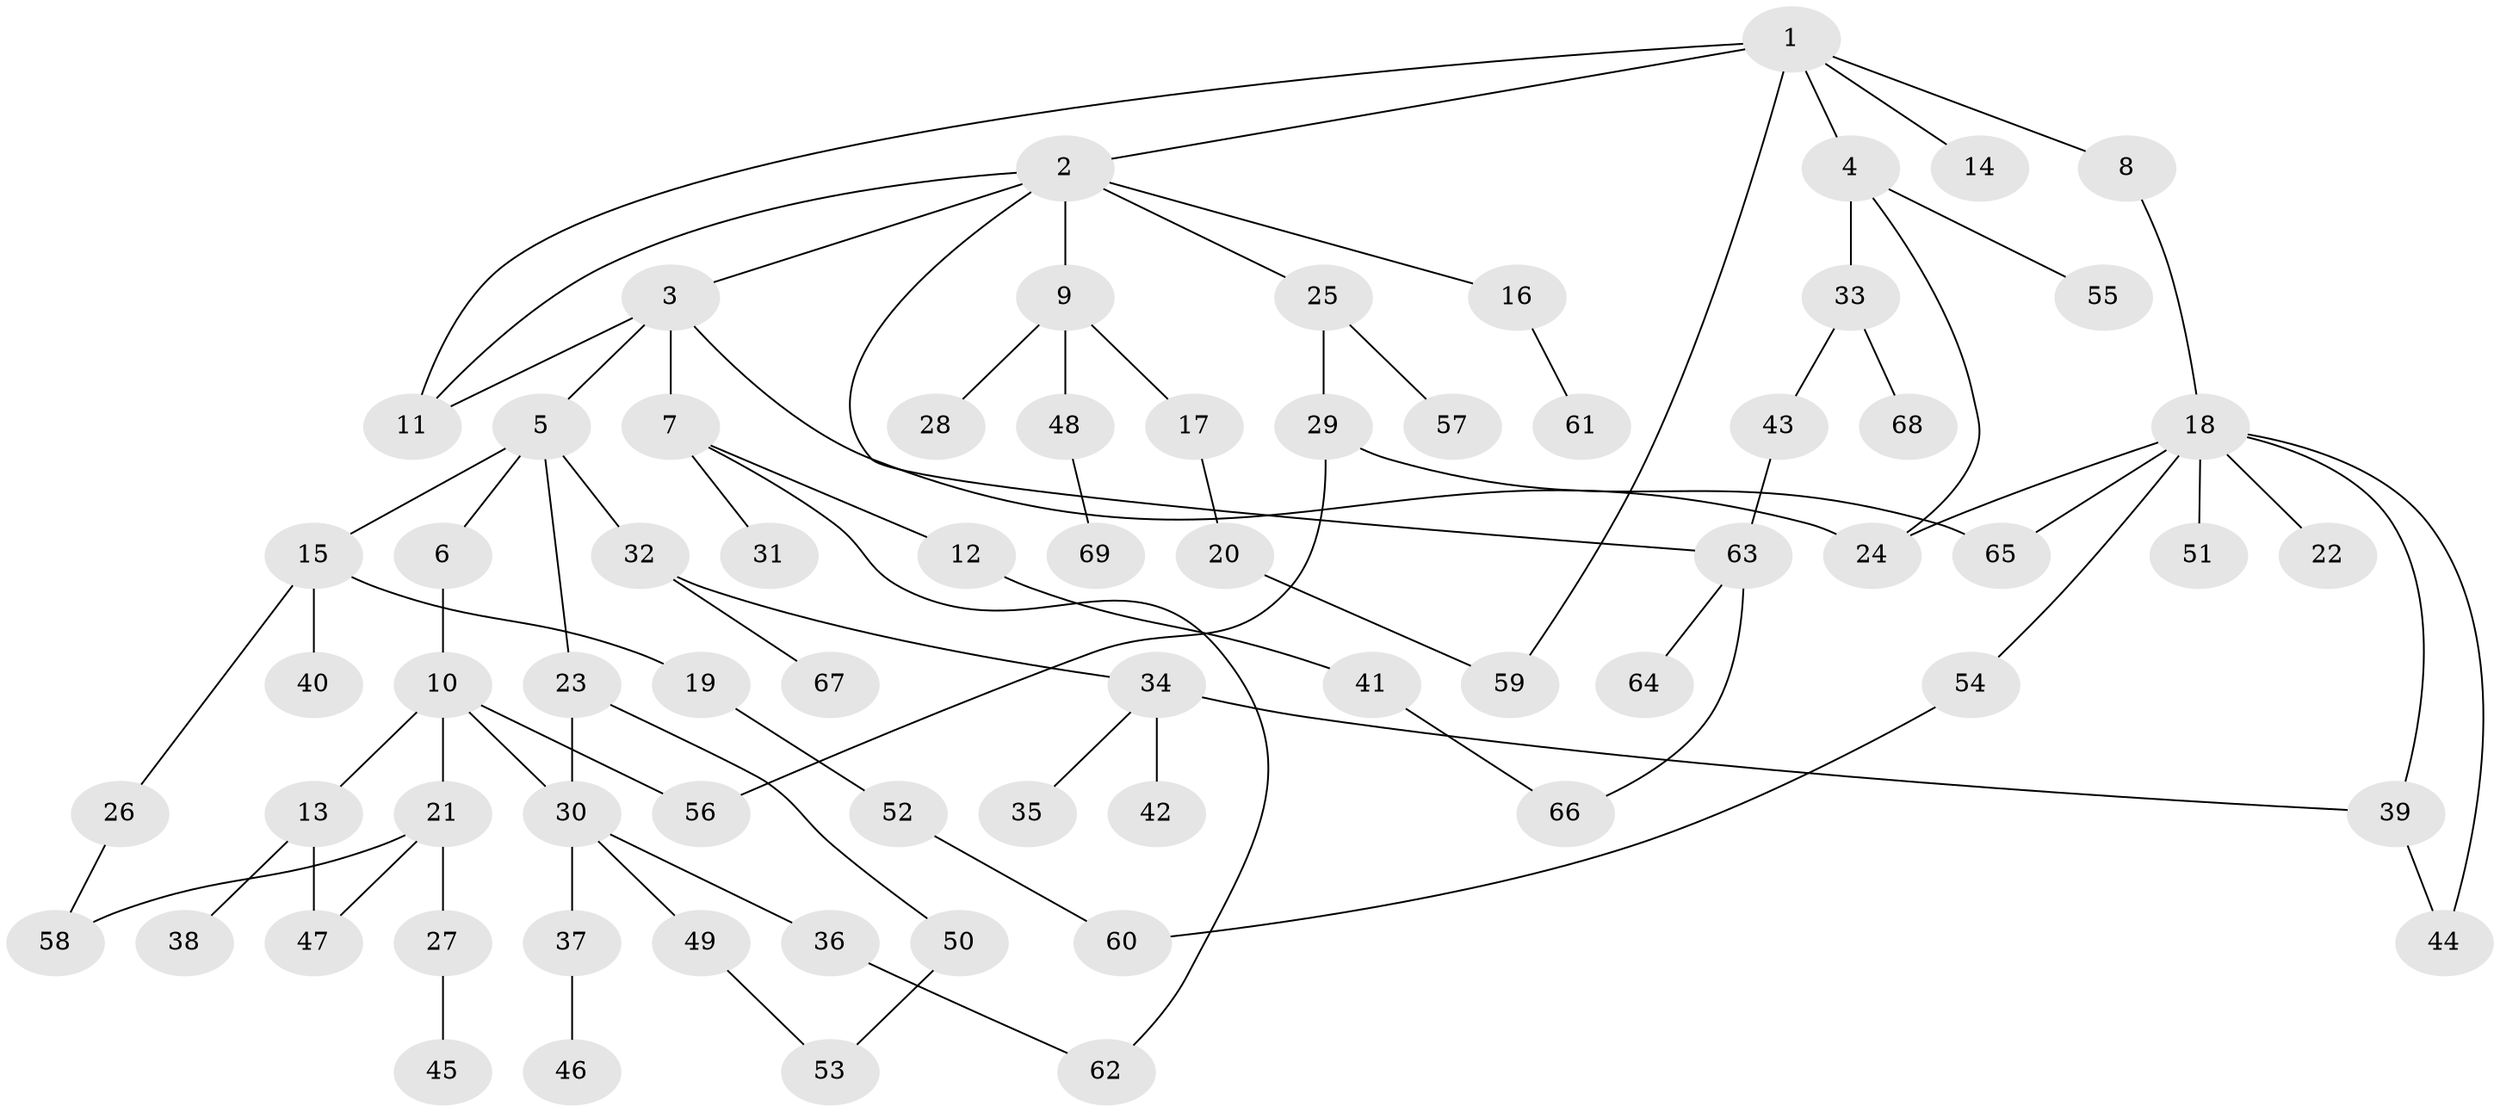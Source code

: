 // Generated by graph-tools (version 1.1) at 2025/34/03/09/25 02:34:08]
// undirected, 69 vertices, 85 edges
graph export_dot {
graph [start="1"]
  node [color=gray90,style=filled];
  1;
  2;
  3;
  4;
  5;
  6;
  7;
  8;
  9;
  10;
  11;
  12;
  13;
  14;
  15;
  16;
  17;
  18;
  19;
  20;
  21;
  22;
  23;
  24;
  25;
  26;
  27;
  28;
  29;
  30;
  31;
  32;
  33;
  34;
  35;
  36;
  37;
  38;
  39;
  40;
  41;
  42;
  43;
  44;
  45;
  46;
  47;
  48;
  49;
  50;
  51;
  52;
  53;
  54;
  55;
  56;
  57;
  58;
  59;
  60;
  61;
  62;
  63;
  64;
  65;
  66;
  67;
  68;
  69;
  1 -- 2;
  1 -- 4;
  1 -- 8;
  1 -- 14;
  1 -- 11;
  1 -- 59;
  2 -- 3;
  2 -- 9;
  2 -- 11;
  2 -- 16;
  2 -- 25;
  2 -- 63;
  3 -- 5;
  3 -- 7;
  3 -- 11;
  3 -- 24;
  4 -- 24;
  4 -- 33;
  4 -- 55;
  5 -- 6;
  5 -- 15;
  5 -- 23;
  5 -- 32;
  6 -- 10;
  7 -- 12;
  7 -- 31;
  7 -- 62;
  8 -- 18;
  9 -- 17;
  9 -- 28;
  9 -- 48;
  10 -- 13;
  10 -- 21;
  10 -- 56;
  10 -- 30;
  12 -- 41;
  13 -- 38;
  13 -- 47;
  15 -- 19;
  15 -- 26;
  15 -- 40;
  16 -- 61;
  17 -- 20;
  18 -- 22;
  18 -- 44;
  18 -- 51;
  18 -- 54;
  18 -- 65;
  18 -- 39;
  18 -- 24;
  19 -- 52;
  20 -- 59;
  21 -- 27;
  21 -- 58;
  21 -- 47;
  23 -- 30;
  23 -- 50;
  25 -- 29;
  25 -- 57;
  26 -- 58;
  27 -- 45;
  29 -- 56;
  29 -- 65;
  30 -- 36;
  30 -- 37;
  30 -- 49;
  32 -- 34;
  32 -- 67;
  33 -- 43;
  33 -- 68;
  34 -- 35;
  34 -- 39;
  34 -- 42;
  36 -- 62;
  37 -- 46;
  39 -- 44;
  41 -- 66;
  43 -- 63;
  48 -- 69;
  49 -- 53;
  50 -- 53;
  52 -- 60;
  54 -- 60;
  63 -- 64;
  63 -- 66;
}
